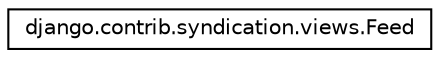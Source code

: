 digraph "Graphical Class Hierarchy"
{
 // LATEX_PDF_SIZE
  edge [fontname="Helvetica",fontsize="10",labelfontname="Helvetica",labelfontsize="10"];
  node [fontname="Helvetica",fontsize="10",shape=record];
  rankdir="LR";
  Node0 [label="django.contrib.syndication.views.Feed",height=0.2,width=0.4,color="black", fillcolor="white", style="filled",URL="$classdjango_1_1contrib_1_1syndication_1_1views_1_1_feed.html",tooltip=" "];
}
